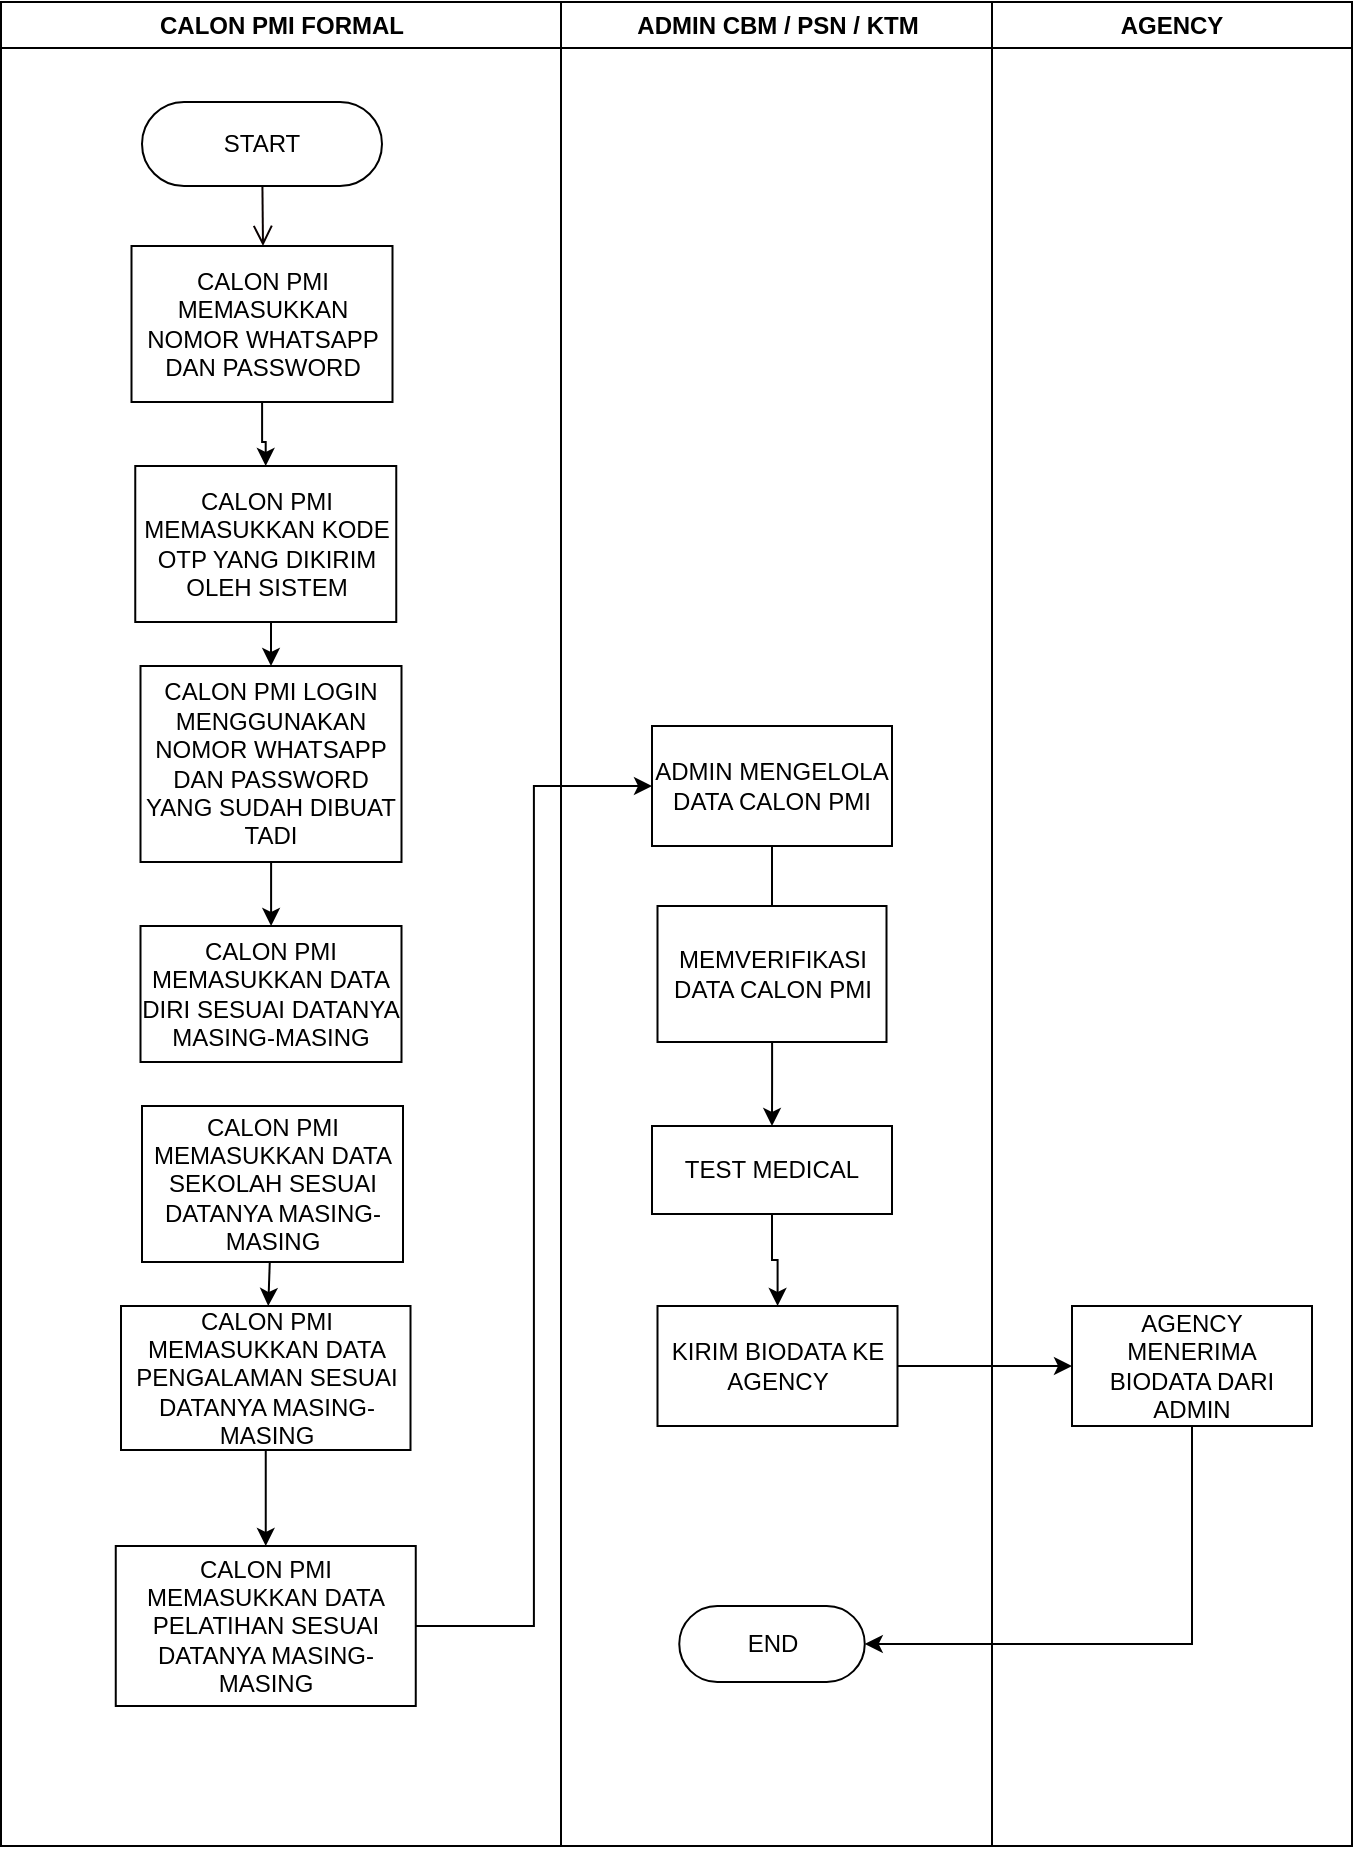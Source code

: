 <mxfile version="22.1.16" type="github">
  <diagram name="Page-1" id="e7e014a7-5840-1c2e-5031-d8a46d1fe8dd">
    <mxGraphModel dx="880" dy="484" grid="1" gridSize="10" guides="1" tooltips="1" connect="1" arrows="1" fold="1" page="1" pageScale="1" pageWidth="1169" pageHeight="826" background="none" math="0" shadow="0">
      <root>
        <mxCell id="0" />
        <mxCell id="1" parent="0" />
        <mxCell id="2" value="CALON PMI FORMAL" style="swimlane;whiteSpace=wrap" parent="1" vertex="1">
          <mxGeometry x="164.5" y="128" width="280" height="922" as="geometry" />
        </mxCell>
        <mxCell id="6" value="" style="edgeStyle=elbowEdgeStyle;elbow=horizontal;verticalAlign=bottom;endArrow=open;endSize=8;strokeColor=#0A0000;endFill=1;rounded=0" parent="2" edge="1">
          <mxGeometry x="100" y="40" as="geometry">
            <mxPoint x="131.5" y="122" as="targetPoint" />
            <mxPoint x="130.5" y="70" as="sourcePoint" />
            <Array as="points">
              <mxPoint x="131" y="92" />
            </Array>
          </mxGeometry>
        </mxCell>
        <mxCell id="dRTGYRYK9msKJ1_YzTi0-52" value="" style="edgeStyle=orthogonalEdgeStyle;rounded=0;orthogonalLoop=1;jettySize=auto;html=1;" edge="1" parent="2" source="dRTGYRYK9msKJ1_YzTi0-41" target="dRTGYRYK9msKJ1_YzTi0-47">
          <mxGeometry relative="1" as="geometry" />
        </mxCell>
        <mxCell id="dRTGYRYK9msKJ1_YzTi0-41" value="CALON PMI MEMASUKKAN NOMOR WHATSAPP DAN PASSWORD" style="rounded=1;whiteSpace=wrap;html=1;arcSize=0;" vertex="1" parent="2">
          <mxGeometry x="65.25" y="122" width="130.5" height="78" as="geometry" />
        </mxCell>
        <mxCell id="dRTGYRYK9msKJ1_YzTi0-51" style="edgeStyle=orthogonalEdgeStyle;rounded=0;orthogonalLoop=1;jettySize=auto;html=1;exitX=0.5;exitY=1;exitDx=0;exitDy=0;entryX=0.5;entryY=0;entryDx=0;entryDy=0;" edge="1" parent="2" source="dRTGYRYK9msKJ1_YzTi0-47" target="dRTGYRYK9msKJ1_YzTi0-48">
          <mxGeometry relative="1" as="geometry" />
        </mxCell>
        <mxCell id="dRTGYRYK9msKJ1_YzTi0-47" value="CALON PMI MEMASUKKAN KODE OTP YANG DIKIRIM OLEH SISTEM" style="rounded=1;whiteSpace=wrap;html=1;arcSize=0;" vertex="1" parent="2">
          <mxGeometry x="67.13" y="232" width="130.5" height="78" as="geometry" />
        </mxCell>
        <mxCell id="dRTGYRYK9msKJ1_YzTi0-132" value="" style="edgeStyle=orthogonalEdgeStyle;rounded=0;orthogonalLoop=1;jettySize=auto;html=1;" edge="1" parent="2" source="dRTGYRYK9msKJ1_YzTi0-48" target="dRTGYRYK9msKJ1_YzTi0-55">
          <mxGeometry relative="1" as="geometry" />
        </mxCell>
        <mxCell id="dRTGYRYK9msKJ1_YzTi0-48" value="CALON PMI LOGIN MENGGUNAKAN NOMOR WHATSAPP DAN PASSWORD YANG SUDAH DIBUAT TADI" style="rounded=1;whiteSpace=wrap;html=1;arcSize=0;" vertex="1" parent="2">
          <mxGeometry x="69.75" y="332" width="130.5" height="98" as="geometry" />
        </mxCell>
        <mxCell id="dRTGYRYK9msKJ1_YzTi0-55" value="CALON PMI MEMASUKKAN DATA DIRI SESUAI DATANYA MASING-MASING" style="rounded=1;whiteSpace=wrap;html=1;arcSize=0;" vertex="1" parent="2">
          <mxGeometry x="69.75" y="462" width="130.5" height="68" as="geometry" />
        </mxCell>
        <mxCell id="dRTGYRYK9msKJ1_YzTi0-58" value="CALON PMI MEMASUKKAN DATA SEKOLAH SESUAI DATANYA MASING-MASING" style="rounded=1;whiteSpace=wrap;html=1;arcSize=0;" vertex="1" parent="2">
          <mxGeometry x="70.5" y="552" width="130.5" height="78" as="geometry" />
        </mxCell>
        <mxCell id="dRTGYRYK9msKJ1_YzTi0-57" value="CALON PMI MEMASUKKAN DATA PENGALAMAN SESUAI DATANYA MASING-MASING" style="rounded=1;whiteSpace=wrap;html=1;arcSize=0;" vertex="1" parent="2">
          <mxGeometry x="60" y="652" width="144.75" height="72" as="geometry" />
        </mxCell>
        <mxCell id="dRTGYRYK9msKJ1_YzTi0-56" value="CALON PMI MEMASUKKAN DATA PELATIHAN SESUAI DATANYA MASING-MASING" style="rounded=1;whiteSpace=wrap;html=1;arcSize=0;" vertex="1" parent="2">
          <mxGeometry x="57.38" y="772" width="150" height="80" as="geometry" />
        </mxCell>
        <mxCell id="dRTGYRYK9msKJ1_YzTi0-63" value="" style="edgeStyle=orthogonalEdgeStyle;rounded=0;orthogonalLoop=1;jettySize=auto;html=1;" edge="1" parent="2" source="dRTGYRYK9msKJ1_YzTi0-57" target="dRTGYRYK9msKJ1_YzTi0-56">
          <mxGeometry relative="1" as="geometry" />
        </mxCell>
        <mxCell id="dRTGYRYK9msKJ1_YzTi0-122" value="START" style="rounded=1;whiteSpace=wrap;html=1;arcSize=50;" vertex="1" parent="2">
          <mxGeometry x="70.5" y="50" width="120" height="42" as="geometry" />
        </mxCell>
        <mxCell id="dRTGYRYK9msKJ1_YzTi0-139" value="" style="endArrow=classic;html=1;rounded=0;" edge="1" parent="2" source="dRTGYRYK9msKJ1_YzTi0-58" target="dRTGYRYK9msKJ1_YzTi0-57">
          <mxGeometry width="50" height="50" relative="1" as="geometry">
            <mxPoint x="265.5" y="572" as="sourcePoint" />
            <mxPoint x="315.5" y="522" as="targetPoint" />
          </mxGeometry>
        </mxCell>
        <mxCell id="3" value="ADMIN CBM / PSN / KTM" style="swimlane;whiteSpace=wrap" parent="1" vertex="1">
          <mxGeometry x="444.5" y="128" width="215.5" height="922" as="geometry" />
        </mxCell>
        <mxCell id="dRTGYRYK9msKJ1_YzTi0-67" value="ADMIN MENGELOLA DATA CALON PMI" style="rounded=1;whiteSpace=wrap;html=1;arcSize=0;" vertex="1" parent="3">
          <mxGeometry x="45.5" y="362" width="120" height="60" as="geometry" />
        </mxCell>
        <mxCell id="dRTGYRYK9msKJ1_YzTi0-124" value="" style="edgeStyle=orthogonalEdgeStyle;rounded=0;orthogonalLoop=1;jettySize=auto;html=1;" edge="1" parent="3" source="dRTGYRYK9msKJ1_YzTi0-72" target="dRTGYRYK9msKJ1_YzTi0-123">
          <mxGeometry relative="1" as="geometry" />
        </mxCell>
        <mxCell id="dRTGYRYK9msKJ1_YzTi0-72" value="MEMVERIFIKASI DATA CALON PMI" style="rounded=1;whiteSpace=wrap;html=1;arcSize=0;" vertex="1" parent="3">
          <mxGeometry x="48.25" y="452" width="114.5" height="68" as="geometry" />
        </mxCell>
        <mxCell id="dRTGYRYK9msKJ1_YzTi0-92" value="" style="endArrow=none;html=1;rounded=0;exitX=0.5;exitY=0;exitDx=0;exitDy=0;entryX=0.5;entryY=1;entryDx=0;entryDy=0;" edge="1" parent="3" source="dRTGYRYK9msKJ1_YzTi0-72" target="dRTGYRYK9msKJ1_YzTi0-67">
          <mxGeometry width="50" height="50" relative="1" as="geometry">
            <mxPoint x="-134.5" y="402" as="sourcePoint" />
            <mxPoint x="21" y="441" as="targetPoint" />
          </mxGeometry>
        </mxCell>
        <mxCell id="dRTGYRYK9msKJ1_YzTi0-126" value="" style="edgeStyle=orthogonalEdgeStyle;rounded=0;orthogonalLoop=1;jettySize=auto;html=1;" edge="1" parent="3" source="dRTGYRYK9msKJ1_YzTi0-123" target="dRTGYRYK9msKJ1_YzTi0-125">
          <mxGeometry relative="1" as="geometry" />
        </mxCell>
        <mxCell id="dRTGYRYK9msKJ1_YzTi0-123" value="TEST MEDICAL" style="rounded=0;whiteSpace=wrap;html=1;" vertex="1" parent="3">
          <mxGeometry x="45.5" y="562" width="120" height="44" as="geometry" />
        </mxCell>
        <mxCell id="dRTGYRYK9msKJ1_YzTi0-125" value="KIRIM BIODATA KE AGENCY" style="whiteSpace=wrap;html=1;rounded=0;" vertex="1" parent="3">
          <mxGeometry x="48.25" y="652" width="120" height="60" as="geometry" />
        </mxCell>
        <mxCell id="dRTGYRYK9msKJ1_YzTi0-135" value="END" style="rounded=1;whiteSpace=wrap;html=1;arcSize=50;" vertex="1" parent="3">
          <mxGeometry x="59.13" y="802" width="92.75" height="38" as="geometry" />
        </mxCell>
        <mxCell id="4" value="AGENCY" style="swimlane;whiteSpace=wrap" parent="1" vertex="1">
          <mxGeometry x="660" y="128" width="180" height="922" as="geometry" />
        </mxCell>
        <mxCell id="dRTGYRYK9msKJ1_YzTi0-129" value="AGENCY MENERIMA BIODATA DARI ADMIN" style="rounded=0;whiteSpace=wrap;html=1;" vertex="1" parent="4">
          <mxGeometry x="40" y="652" width="120" height="60" as="geometry" />
        </mxCell>
        <mxCell id="dRTGYRYK9msKJ1_YzTi0-66" style="edgeStyle=orthogonalEdgeStyle;rounded=0;orthogonalLoop=1;jettySize=auto;html=1;exitX=1;exitY=0.5;exitDx=0;exitDy=0;entryX=0;entryY=0.5;entryDx=0;entryDy=0;" edge="1" parent="1" source="dRTGYRYK9msKJ1_YzTi0-56" target="dRTGYRYK9msKJ1_YzTi0-67">
          <mxGeometry relative="1" as="geometry">
            <mxPoint x="410" y="890" as="sourcePoint" />
            <mxPoint x="690" y="530" as="targetPoint" />
          </mxGeometry>
        </mxCell>
        <mxCell id="dRTGYRYK9msKJ1_YzTi0-130" value="" style="edgeStyle=orthogonalEdgeStyle;rounded=0;orthogonalLoop=1;jettySize=auto;html=1;" edge="1" parent="1" source="dRTGYRYK9msKJ1_YzTi0-125" target="dRTGYRYK9msKJ1_YzTi0-129">
          <mxGeometry relative="1" as="geometry" />
        </mxCell>
        <mxCell id="dRTGYRYK9msKJ1_YzTi0-138" value="" style="endArrow=classic;html=1;rounded=0;exitX=0.5;exitY=1;exitDx=0;exitDy=0;entryX=1;entryY=0.5;entryDx=0;entryDy=0;" edge="1" parent="1" source="dRTGYRYK9msKJ1_YzTi0-129" target="dRTGYRYK9msKJ1_YzTi0-135">
          <mxGeometry width="50" height="50" relative="1" as="geometry">
            <mxPoint x="430" y="880" as="sourcePoint" />
            <mxPoint x="480" y="830" as="targetPoint" />
            <Array as="points">
              <mxPoint x="760" y="949" />
            </Array>
          </mxGeometry>
        </mxCell>
      </root>
    </mxGraphModel>
  </diagram>
</mxfile>
